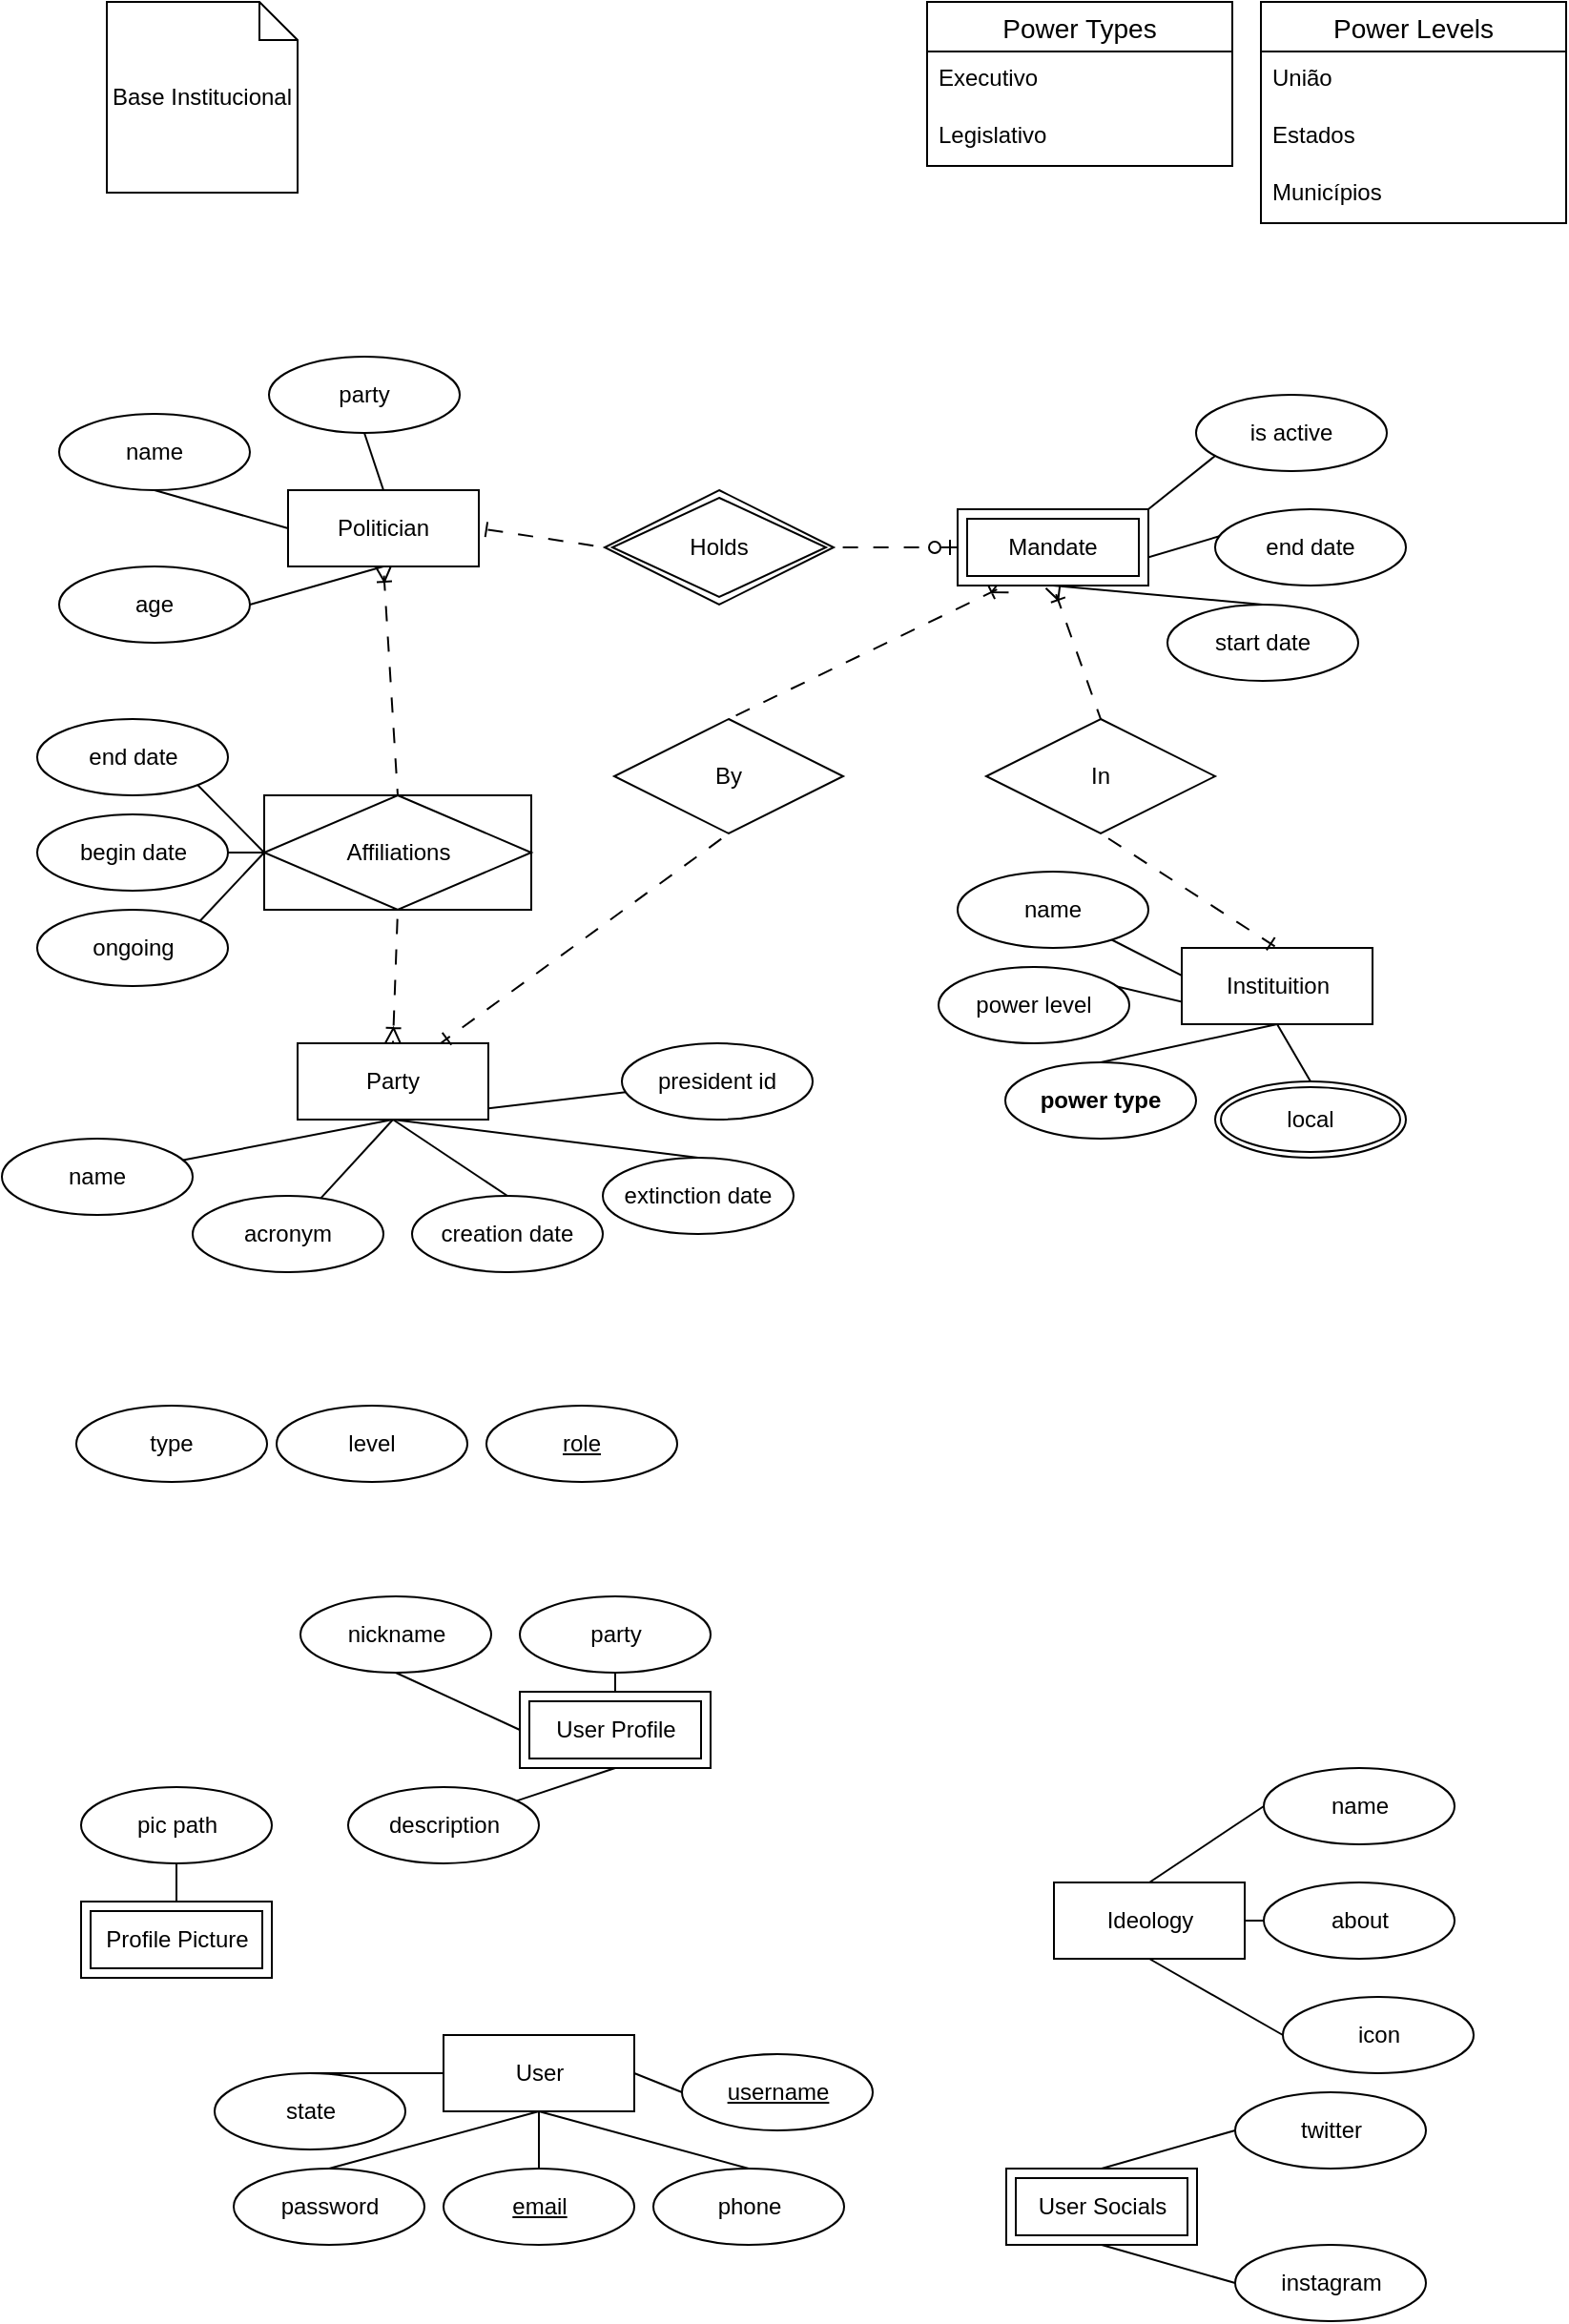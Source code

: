 <mxfile version="28.2.0">
  <diagram name="Page-1" id="10eRcnb0NOjNtRTbrPH-">
    <mxGraphModel dx="1426" dy="827" grid="1" gridSize="10" guides="1" tooltips="1" connect="1" arrows="1" fold="1" page="1" pageScale="1" pageWidth="850" pageHeight="1100" math="0" shadow="0">
      <root>
        <mxCell id="0" />
        <mxCell id="1" parent="0" />
        <mxCell id="NEGzcYJf4fpDSTtJPN1s-57" style="rounded=0;orthogonalLoop=1;jettySize=auto;html=1;exitX=0.5;exitY=0;exitDx=0;exitDy=0;entryX=0.5;entryY=1;entryDx=0;entryDy=0;endArrow=none;endFill=0;" parent="1" source="NEGzcYJf4fpDSTtJPN1s-1" target="NEGzcYJf4fpDSTtJPN1s-56" edge="1">
          <mxGeometry relative="1" as="geometry" />
        </mxCell>
        <mxCell id="NEGzcYJf4fpDSTtJPN1s-59" style="rounded=0;orthogonalLoop=1;jettySize=auto;html=1;exitX=0;exitY=0.5;exitDx=0;exitDy=0;entryX=0.5;entryY=1;entryDx=0;entryDy=0;endArrow=none;endFill=0;" parent="1" source="NEGzcYJf4fpDSTtJPN1s-1" target="NEGzcYJf4fpDSTtJPN1s-58" edge="1">
          <mxGeometry relative="1" as="geometry" />
        </mxCell>
        <mxCell id="NEGzcYJf4fpDSTtJPN1s-61" style="rounded=0;orthogonalLoop=1;jettySize=auto;html=1;exitX=0.5;exitY=1;exitDx=0;exitDy=0;entryX=1;entryY=0.5;entryDx=0;entryDy=0;endArrow=none;endFill=0;" parent="1" source="NEGzcYJf4fpDSTtJPN1s-1" target="NEGzcYJf4fpDSTtJPN1s-60" edge="1">
          <mxGeometry relative="1" as="geometry" />
        </mxCell>
        <mxCell id="76fLXytc2301cG5ZNA_b-33" style="rounded=0;orthogonalLoop=1;jettySize=auto;html=1;exitX=1;exitY=0.5;exitDx=0;exitDy=0;entryX=0;entryY=0.5;entryDx=0;entryDy=0;endArrow=none;endFill=0;startArrow=ERone;startFill=0;flowAnimation=1;" parent="1" source="NEGzcYJf4fpDSTtJPN1s-1" target="76fLXytc2301cG5ZNA_b-32" edge="1">
          <mxGeometry relative="1" as="geometry" />
        </mxCell>
        <mxCell id="XiLmFJNx8s2oZB1LemTh-12" style="rounded=0;orthogonalLoop=1;jettySize=auto;html=1;exitX=0.5;exitY=1;exitDx=0;exitDy=0;entryX=0.5;entryY=0;entryDx=0;entryDy=0;endArrow=none;endFill=0;flowAnimation=1;startArrow=ERoneToMany;startFill=0;" edge="1" parent="1" source="NEGzcYJf4fpDSTtJPN1s-1" target="XiLmFJNx8s2oZB1LemTh-14">
          <mxGeometry relative="1" as="geometry">
            <mxPoint x="231" y="390" as="targetPoint" />
          </mxGeometry>
        </mxCell>
        <mxCell id="NEGzcYJf4fpDSTtJPN1s-1" value="Politician" style="whiteSpace=wrap;html=1;align=center;" parent="1" vertex="1">
          <mxGeometry x="170" y="280" width="100" height="40" as="geometry" />
        </mxCell>
        <mxCell id="NEGzcYJf4fpDSTtJPN1s-28" style="rounded=0;orthogonalLoop=1;jettySize=auto;html=1;exitX=1;exitY=0.5;exitDx=0;exitDy=0;endArrow=none;endFill=0;entryX=0;entryY=0.5;entryDx=0;entryDy=0;" parent="1" source="NEGzcYJf4fpDSTtJPN1s-2" target="NEGzcYJf4fpDSTtJPN1s-29" edge="1">
          <mxGeometry relative="1" as="geometry">
            <mxPoint x="379.066" y="1113.675" as="targetPoint" />
          </mxGeometry>
        </mxCell>
        <mxCell id="NEGzcYJf4fpDSTtJPN1s-2" value="User" style="whiteSpace=wrap;html=1;align=center;" parent="1" vertex="1">
          <mxGeometry x="251.5" y="1090" width="100" height="40" as="geometry" />
        </mxCell>
        <mxCell id="NEGzcYJf4fpDSTtJPN1s-26" style="rounded=0;orthogonalLoop=1;jettySize=auto;html=1;exitX=0;exitY=0.5;exitDx=0;exitDy=0;entryX=0.5;entryY=1;entryDx=0;entryDy=0;endArrow=none;endFill=0;" parent="1" source="NEGzcYJf4fpDSTtJPN1s-31" target="NEGzcYJf4fpDSTtJPN1s-25" edge="1">
          <mxGeometry relative="1" as="geometry">
            <mxPoint x="296.5" y="930" as="sourcePoint" />
          </mxGeometry>
        </mxCell>
        <mxCell id="NEGzcYJf4fpDSTtJPN1s-7" style="rounded=0;orthogonalLoop=1;jettySize=auto;html=1;exitX=0.5;exitY=0;exitDx=0;exitDy=0;entryX=0.5;entryY=1;entryDx=0;entryDy=0;endArrow=none;endFill=0;" parent="1" source="NEGzcYJf4fpDSTtJPN1s-6" target="NEGzcYJf4fpDSTtJPN1s-2" edge="1">
          <mxGeometry relative="1" as="geometry" />
        </mxCell>
        <mxCell id="NEGzcYJf4fpDSTtJPN1s-6" value="password" style="ellipse;whiteSpace=wrap;html=1;align=center;" parent="1" vertex="1">
          <mxGeometry x="141.5" y="1160" width="100" height="40" as="geometry" />
        </mxCell>
        <mxCell id="NEGzcYJf4fpDSTtJPN1s-9" style="rounded=0;orthogonalLoop=1;jettySize=auto;html=1;exitX=0.5;exitY=0;exitDx=0;exitDy=0;endArrow=none;endFill=0;" parent="1" source="NEGzcYJf4fpDSTtJPN1s-10" target="NEGzcYJf4fpDSTtJPN1s-2" edge="1">
          <mxGeometry relative="1" as="geometry">
            <mxPoint x="301.5" y="1160" as="sourcePoint" />
          </mxGeometry>
        </mxCell>
        <mxCell id="NEGzcYJf4fpDSTtJPN1s-10" value="email" style="ellipse;whiteSpace=wrap;html=1;align=center;fontStyle=4;" parent="1" vertex="1">
          <mxGeometry x="251.5" y="1160" width="100" height="40" as="geometry" />
        </mxCell>
        <mxCell id="NEGzcYJf4fpDSTtJPN1s-12" style="rounded=0;orthogonalLoop=1;jettySize=auto;html=1;exitX=0.5;exitY=0;exitDx=0;exitDy=0;entryX=0.5;entryY=1;entryDx=0;entryDy=0;endArrow=none;endFill=0;" parent="1" source="NEGzcYJf4fpDSTtJPN1s-11" target="NEGzcYJf4fpDSTtJPN1s-2" edge="1">
          <mxGeometry relative="1" as="geometry" />
        </mxCell>
        <mxCell id="NEGzcYJf4fpDSTtJPN1s-11" value="phone" style="ellipse;whiteSpace=wrap;html=1;align=center;" parent="1" vertex="1">
          <mxGeometry x="361.5" y="1160" width="100" height="40" as="geometry" />
        </mxCell>
        <mxCell id="NEGzcYJf4fpDSTtJPN1s-15" style="rounded=0;orthogonalLoop=1;jettySize=auto;html=1;exitX=0;exitY=0.5;exitDx=0;exitDy=0;entryX=0.5;entryY=0;entryDx=0;entryDy=0;endArrow=none;endFill=0;" parent="1" source="NEGzcYJf4fpDSTtJPN1s-14" target="NEGzcYJf4fpDSTtJPN1s-17" edge="1">
          <mxGeometry relative="1" as="geometry">
            <mxPoint x="596.5" y="1170" as="targetPoint" />
          </mxGeometry>
        </mxCell>
        <mxCell id="NEGzcYJf4fpDSTtJPN1s-14" value="twitter" style="ellipse;whiteSpace=wrap;html=1;align=center;" parent="1" vertex="1">
          <mxGeometry x="666.5" y="1120" width="100" height="40" as="geometry" />
        </mxCell>
        <mxCell id="NEGzcYJf4fpDSTtJPN1s-16" value="instagram" style="ellipse;whiteSpace=wrap;html=1;align=center;" parent="1" vertex="1">
          <mxGeometry x="666.5" y="1200" width="100" height="40" as="geometry" />
        </mxCell>
        <mxCell id="NEGzcYJf4fpDSTtJPN1s-18" style="rounded=0;orthogonalLoop=1;jettySize=auto;html=1;exitX=0.5;exitY=1;exitDx=0;exitDy=0;entryX=0;entryY=0.5;entryDx=0;entryDy=0;endArrow=none;endFill=0;" parent="1" source="NEGzcYJf4fpDSTtJPN1s-17" target="NEGzcYJf4fpDSTtJPN1s-16" edge="1">
          <mxGeometry relative="1" as="geometry" />
        </mxCell>
        <mxCell id="NEGzcYJf4fpDSTtJPN1s-17" value="User Socials" style="shape=ext;margin=3;double=1;whiteSpace=wrap;html=1;align=center;" parent="1" vertex="1">
          <mxGeometry x="546.5" y="1160" width="100" height="40" as="geometry" />
        </mxCell>
        <mxCell id="NEGzcYJf4fpDSTtJPN1s-22" style="rounded=0;orthogonalLoop=1;jettySize=auto;html=1;exitX=0.5;exitY=0;exitDx=0;exitDy=0;endArrow=none;endFill=0;" parent="1" source="NEGzcYJf4fpDSTtJPN1s-19" target="NEGzcYJf4fpDSTtJPN1s-2" edge="1">
          <mxGeometry relative="1" as="geometry" />
        </mxCell>
        <mxCell id="NEGzcYJf4fpDSTtJPN1s-19" value="state" style="ellipse;whiteSpace=wrap;html=1;align=center;" parent="1" vertex="1">
          <mxGeometry x="131.5" y="1110" width="100" height="40" as="geometry" />
        </mxCell>
        <mxCell id="NEGzcYJf4fpDSTtJPN1s-25" value="nickname" style="ellipse;whiteSpace=wrap;html=1;align=center;" parent="1" vertex="1">
          <mxGeometry x="176.5" y="860" width="100" height="40" as="geometry" />
        </mxCell>
        <mxCell id="NEGzcYJf4fpDSTtJPN1s-29" value="username" style="ellipse;whiteSpace=wrap;html=1;align=center;fontStyle=4;" parent="1" vertex="1">
          <mxGeometry x="376.5" y="1100" width="100" height="40" as="geometry" />
        </mxCell>
        <mxCell id="NEGzcYJf4fpDSTtJPN1s-37" style="rounded=0;orthogonalLoop=1;jettySize=auto;html=1;exitX=0.5;exitY=0;exitDx=0;exitDy=0;entryX=0.5;entryY=1;entryDx=0;entryDy=0;endArrow=none;endFill=0;" parent="1" source="NEGzcYJf4fpDSTtJPN1s-31" target="NEGzcYJf4fpDSTtJPN1s-36" edge="1">
          <mxGeometry relative="1" as="geometry" />
        </mxCell>
        <mxCell id="NEGzcYJf4fpDSTtJPN1s-42" style="rounded=0;orthogonalLoop=1;jettySize=auto;html=1;exitX=0.5;exitY=1;exitDx=0;exitDy=0;endArrow=none;endFill=0;" parent="1" source="NEGzcYJf4fpDSTtJPN1s-31" target="NEGzcYJf4fpDSTtJPN1s-41" edge="1">
          <mxGeometry relative="1" as="geometry" />
        </mxCell>
        <mxCell id="NEGzcYJf4fpDSTtJPN1s-31" value="User Profile" style="shape=ext;margin=3;double=1;whiteSpace=wrap;html=1;align=center;" parent="1" vertex="1">
          <mxGeometry x="291.5" y="910" width="100" height="40" as="geometry" />
        </mxCell>
        <mxCell id="NEGzcYJf4fpDSTtJPN1s-54" style="rounded=0;orthogonalLoop=1;jettySize=auto;html=1;exitX=0.5;exitY=0;exitDx=0;exitDy=0;entryX=0.5;entryY=1;entryDx=0;entryDy=0;endArrow=none;endFill=0;" parent="1" source="NEGzcYJf4fpDSTtJPN1s-34" target="NEGzcYJf4fpDSTtJPN1s-53" edge="1">
          <mxGeometry relative="1" as="geometry" />
        </mxCell>
        <mxCell id="NEGzcYJf4fpDSTtJPN1s-34" value="Profile Picture" style="shape=ext;margin=3;double=1;whiteSpace=wrap;html=1;align=center;" parent="1" vertex="1">
          <mxGeometry x="61.5" y="1020" width="100" height="40" as="geometry" />
        </mxCell>
        <mxCell id="NEGzcYJf4fpDSTtJPN1s-36" value="party" style="ellipse;whiteSpace=wrap;html=1;align=center;" parent="1" vertex="1">
          <mxGeometry x="291.5" y="860" width="100" height="40" as="geometry" />
        </mxCell>
        <mxCell id="NEGzcYJf4fpDSTtJPN1s-41" value="description" style="ellipse;whiteSpace=wrap;html=1;align=center;" parent="1" vertex="1">
          <mxGeometry x="201.5" y="960" width="100" height="40" as="geometry" />
        </mxCell>
        <mxCell id="NEGzcYJf4fpDSTtJPN1s-46" style="rounded=0;orthogonalLoop=1;jettySize=auto;html=1;exitX=0.5;exitY=0;exitDx=0;exitDy=0;entryX=0;entryY=0.5;entryDx=0;entryDy=0;endArrow=none;endFill=0;" parent="1" source="NEGzcYJf4fpDSTtJPN1s-44" target="NEGzcYJf4fpDSTtJPN1s-45" edge="1">
          <mxGeometry relative="1" as="geometry" />
        </mxCell>
        <mxCell id="NEGzcYJf4fpDSTtJPN1s-48" style="rounded=0;orthogonalLoop=1;jettySize=auto;html=1;exitX=1;exitY=0.5;exitDx=0;exitDy=0;entryX=0;entryY=0.5;entryDx=0;entryDy=0;endArrow=none;endFill=0;" parent="1" source="NEGzcYJf4fpDSTtJPN1s-44" target="NEGzcYJf4fpDSTtJPN1s-47" edge="1">
          <mxGeometry relative="1" as="geometry" />
        </mxCell>
        <mxCell id="NEGzcYJf4fpDSTtJPN1s-51" style="rounded=0;orthogonalLoop=1;jettySize=auto;html=1;exitX=0.5;exitY=1;exitDx=0;exitDy=0;entryX=0;entryY=0.5;entryDx=0;entryDy=0;endArrow=none;endFill=0;" parent="1" source="NEGzcYJf4fpDSTtJPN1s-44" target="NEGzcYJf4fpDSTtJPN1s-50" edge="1">
          <mxGeometry relative="1" as="geometry" />
        </mxCell>
        <mxCell id="NEGzcYJf4fpDSTtJPN1s-44" value="&lt;div&gt;Ideology&lt;/div&gt;" style="whiteSpace=wrap;html=1;align=center;" parent="1" vertex="1">
          <mxGeometry x="571.5" y="1010" width="100" height="40" as="geometry" />
        </mxCell>
        <mxCell id="NEGzcYJf4fpDSTtJPN1s-45" value="name" style="ellipse;whiteSpace=wrap;html=1;align=center;" parent="1" vertex="1">
          <mxGeometry x="681.5" y="950" width="100" height="40" as="geometry" />
        </mxCell>
        <mxCell id="NEGzcYJf4fpDSTtJPN1s-47" value="about" style="ellipse;whiteSpace=wrap;html=1;align=center;" parent="1" vertex="1">
          <mxGeometry x="681.5" y="1010" width="100" height="40" as="geometry" />
        </mxCell>
        <mxCell id="NEGzcYJf4fpDSTtJPN1s-50" value="icon" style="ellipse;whiteSpace=wrap;html=1;align=center;" parent="1" vertex="1">
          <mxGeometry x="691.5" y="1070" width="100" height="40" as="geometry" />
        </mxCell>
        <mxCell id="NEGzcYJf4fpDSTtJPN1s-53" value="pic path" style="ellipse;whiteSpace=wrap;html=1;align=center;" parent="1" vertex="1">
          <mxGeometry x="61.5" y="960" width="100" height="40" as="geometry" />
        </mxCell>
        <mxCell id="NEGzcYJf4fpDSTtJPN1s-56" value="party" style="ellipse;whiteSpace=wrap;html=1;align=center;" parent="1" vertex="1">
          <mxGeometry x="160" y="210" width="100" height="40" as="geometry" />
        </mxCell>
        <mxCell id="NEGzcYJf4fpDSTtJPN1s-58" value="name" style="ellipse;whiteSpace=wrap;html=1;align=center;" parent="1" vertex="1">
          <mxGeometry x="50" y="240" width="100" height="40" as="geometry" />
        </mxCell>
        <mxCell id="NEGzcYJf4fpDSTtJPN1s-60" value="age" style="ellipse;whiteSpace=wrap;html=1;align=center;" parent="1" vertex="1">
          <mxGeometry x="50" y="320" width="100" height="40" as="geometry" />
        </mxCell>
        <mxCell id="76fLXytc2301cG5ZNA_b-15" style="rounded=0;orthogonalLoop=1;jettySize=auto;html=1;exitX=0.5;exitY=1;exitDx=0;exitDy=0;endArrow=none;endFill=0;" parent="1" source="NEGzcYJf4fpDSTtJPN1s-69" target="76fLXytc2301cG5ZNA_b-11" edge="1">
          <mxGeometry relative="1" as="geometry" />
        </mxCell>
        <mxCell id="76fLXytc2301cG5ZNA_b-16" style="rounded=0;orthogonalLoop=1;jettySize=auto;html=1;exitX=0.5;exitY=1;exitDx=0;exitDy=0;endArrow=none;endFill=0;" parent="1" source="NEGzcYJf4fpDSTtJPN1s-69" target="76fLXytc2301cG5ZNA_b-12" edge="1">
          <mxGeometry relative="1" as="geometry" />
        </mxCell>
        <mxCell id="76fLXytc2301cG5ZNA_b-17" style="rounded=0;orthogonalLoop=1;jettySize=auto;html=1;exitX=0.5;exitY=1;exitDx=0;exitDy=0;entryX=0.5;entryY=0;entryDx=0;entryDy=0;endArrow=none;endFill=0;" parent="1" source="NEGzcYJf4fpDSTtJPN1s-69" target="76fLXytc2301cG5ZNA_b-13" edge="1">
          <mxGeometry relative="1" as="geometry" />
        </mxCell>
        <mxCell id="76fLXytc2301cG5ZNA_b-18" style="rounded=0;orthogonalLoop=1;jettySize=auto;html=1;exitX=0.5;exitY=1;exitDx=0;exitDy=0;entryX=0.5;entryY=0;entryDx=0;entryDy=0;endArrow=none;endFill=0;" parent="1" source="NEGzcYJf4fpDSTtJPN1s-69" target="76fLXytc2301cG5ZNA_b-14" edge="1">
          <mxGeometry relative="1" as="geometry" />
        </mxCell>
        <mxCell id="76fLXytc2301cG5ZNA_b-20" style="rounded=0;orthogonalLoop=1;jettySize=auto;html=1;exitX=0.5;exitY=1;exitDx=0;exitDy=0;endArrow=none;endFill=0;" parent="1" source="NEGzcYJf4fpDSTtJPN1s-69" target="76fLXytc2301cG5ZNA_b-19" edge="1">
          <mxGeometry relative="1" as="geometry" />
        </mxCell>
        <mxCell id="NEGzcYJf4fpDSTtJPN1s-69" value="Party" style="whiteSpace=wrap;html=1;align=center;" parent="1" vertex="1">
          <mxGeometry x="175" y="570" width="100" height="40" as="geometry" />
        </mxCell>
        <mxCell id="hWvvkmQjGzWoSBslrIGA-9" value="Power Types" style="swimlane;fontStyle=0;childLayout=stackLayout;horizontal=1;startSize=26;horizontalStack=0;resizeParent=1;resizeParentMax=0;resizeLast=0;collapsible=1;marginBottom=0;align=center;fontSize=14;" parent="1" vertex="1">
          <mxGeometry x="505" y="24" width="160" height="86" as="geometry" />
        </mxCell>
        <mxCell id="hWvvkmQjGzWoSBslrIGA-10" value="Executivo" style="text;strokeColor=none;fillColor=none;spacingLeft=4;spacingRight=4;overflow=hidden;rotatable=0;points=[[0,0.5],[1,0.5]];portConstraint=eastwest;fontSize=12;whiteSpace=wrap;html=1;" parent="hWvvkmQjGzWoSBslrIGA-9" vertex="1">
          <mxGeometry y="26" width="160" height="30" as="geometry" />
        </mxCell>
        <mxCell id="hWvvkmQjGzWoSBslrIGA-11" value="Legislativo" style="text;strokeColor=none;fillColor=none;spacingLeft=4;spacingRight=4;overflow=hidden;rotatable=0;points=[[0,0.5],[1,0.5]];portConstraint=eastwest;fontSize=12;whiteSpace=wrap;html=1;" parent="hWvvkmQjGzWoSBslrIGA-9" vertex="1">
          <mxGeometry y="56" width="160" height="30" as="geometry" />
        </mxCell>
        <mxCell id="hWvvkmQjGzWoSBslrIGA-15" value="Base Institucional" style="shape=note;size=20;whiteSpace=wrap;html=1;" parent="1" vertex="1">
          <mxGeometry x="75" y="24" width="100" height="100" as="geometry" />
        </mxCell>
        <mxCell id="hWvvkmQjGzWoSBslrIGA-19" value="Power Levels" style="swimlane;fontStyle=0;childLayout=stackLayout;horizontal=1;startSize=26;horizontalStack=0;resizeParent=1;resizeParentMax=0;resizeLast=0;collapsible=1;marginBottom=0;align=center;fontSize=14;" parent="1" vertex="1">
          <mxGeometry x="680" y="24" width="160" height="116" as="geometry" />
        </mxCell>
        <mxCell id="hWvvkmQjGzWoSBslrIGA-20" value="União" style="text;strokeColor=none;fillColor=none;spacingLeft=4;spacingRight=4;overflow=hidden;rotatable=0;points=[[0,0.5],[1,0.5]];portConstraint=eastwest;fontSize=12;whiteSpace=wrap;html=1;" parent="hWvvkmQjGzWoSBslrIGA-19" vertex="1">
          <mxGeometry y="26" width="160" height="30" as="geometry" />
        </mxCell>
        <mxCell id="hWvvkmQjGzWoSBslrIGA-21" value="Estados" style="text;strokeColor=none;fillColor=none;spacingLeft=4;spacingRight=4;overflow=hidden;rotatable=0;points=[[0,0.5],[1,0.5]];portConstraint=eastwest;fontSize=12;whiteSpace=wrap;html=1;" parent="hWvvkmQjGzWoSBslrIGA-19" vertex="1">
          <mxGeometry y="56" width="160" height="30" as="geometry" />
        </mxCell>
        <mxCell id="hWvvkmQjGzWoSBslrIGA-22" value="Municípios" style="text;strokeColor=none;fillColor=none;spacingLeft=4;spacingRight=4;overflow=hidden;rotatable=0;points=[[0,0.5],[1,0.5]];portConstraint=eastwest;fontSize=12;whiteSpace=wrap;html=1;" parent="hWvvkmQjGzWoSBslrIGA-19" vertex="1">
          <mxGeometry y="86" width="160" height="30" as="geometry" />
        </mxCell>
        <mxCell id="76fLXytc2301cG5ZNA_b-29" style="rounded=0;orthogonalLoop=1;jettySize=auto;html=1;exitX=0.5;exitY=1;exitDx=0;exitDy=0;entryX=0.5;entryY=0;entryDx=0;entryDy=0;endArrow=none;endFill=0;" parent="1" source="76fLXytc2301cG5ZNA_b-31" target="76fLXytc2301cG5ZNA_b-27" edge="1">
          <mxGeometry relative="1" as="geometry">
            <mxPoint x="571" y="330" as="sourcePoint" />
          </mxGeometry>
        </mxCell>
        <mxCell id="hWvvkmQjGzWoSBslrIGA-31" style="rounded=0;orthogonalLoop=1;jettySize=auto;html=1;exitX=0.5;exitY=1;exitDx=0;exitDy=0;endArrow=none;endFill=0;" parent="1" source="hWvvkmQjGzWoSBslrIGA-24" target="hWvvkmQjGzWoSBslrIGA-26" edge="1">
          <mxGeometry relative="1" as="geometry" />
        </mxCell>
        <mxCell id="hWvvkmQjGzWoSBslrIGA-32" style="rounded=0;orthogonalLoop=1;jettySize=auto;html=1;exitX=0.5;exitY=1;exitDx=0;exitDy=0;entryX=0.5;entryY=0;entryDx=0;entryDy=0;endArrow=none;endFill=0;" parent="1" source="hWvvkmQjGzWoSBslrIGA-24" target="hWvvkmQjGzWoSBslrIGA-27" edge="1">
          <mxGeometry relative="1" as="geometry" />
        </mxCell>
        <mxCell id="hWvvkmQjGzWoSBslrIGA-33" style="rounded=0;orthogonalLoop=1;jettySize=auto;html=1;exitX=0.5;exitY=1;exitDx=0;exitDy=0;entryX=0.5;entryY=0;entryDx=0;entryDy=0;endArrow=none;endFill=0;" parent="1" source="hWvvkmQjGzWoSBslrIGA-24" target="hWvvkmQjGzWoSBslrIGA-28" edge="1">
          <mxGeometry relative="1" as="geometry" />
        </mxCell>
        <mxCell id="XiLmFJNx8s2oZB1LemTh-4" style="rounded=0;orthogonalLoop=1;jettySize=auto;html=1;exitX=0.5;exitY=1;exitDx=0;exitDy=0;entryX=0.5;entryY=0;entryDx=0;entryDy=0;endArrow=none;endFill=0;" edge="1" parent="1" source="hWvvkmQjGzWoSBslrIGA-24" target="XiLmFJNx8s2oZB1LemTh-5">
          <mxGeometry relative="1" as="geometry">
            <mxPoint x="871" y="580" as="targetPoint" />
          </mxGeometry>
        </mxCell>
        <mxCell id="hWvvkmQjGzWoSBslrIGA-24" value="Instituition" style="whiteSpace=wrap;html=1;align=center;" parent="1" vertex="1">
          <mxGeometry x="638.5" y="520" width="100" height="40" as="geometry" />
        </mxCell>
        <mxCell id="hWvvkmQjGzWoSBslrIGA-26" value="name" style="ellipse;whiteSpace=wrap;html=1;align=center;" parent="1" vertex="1">
          <mxGeometry x="521" y="480" width="100" height="40" as="geometry" />
        </mxCell>
        <mxCell id="hWvvkmQjGzWoSBslrIGA-27" value="power level" style="ellipse;whiteSpace=wrap;html=1;align=center;" parent="1" vertex="1">
          <mxGeometry x="511" y="530" width="100" height="40" as="geometry" />
        </mxCell>
        <mxCell id="hWvvkmQjGzWoSBslrIGA-28" value="power type" style="ellipse;whiteSpace=wrap;html=1;align=center;fontStyle=1" parent="1" vertex="1">
          <mxGeometry x="546" y="580" width="100" height="40" as="geometry" />
        </mxCell>
        <mxCell id="76fLXytc2301cG5ZNA_b-2" style="rounded=0;orthogonalLoop=1;jettySize=auto;html=1;exitX=0.5;exitY=0;exitDx=0;exitDy=0;entryX=0.5;entryY=1;entryDx=0;entryDy=0;endArrow=none;endFill=0;" parent="1" source="76fLXytc2301cG5ZNA_b-1" target="76fLXytc2301cG5ZNA_b-31" edge="1">
          <mxGeometry relative="1" as="geometry">
            <mxPoint x="571" y="330" as="targetPoint" />
          </mxGeometry>
        </mxCell>
        <mxCell id="76fLXytc2301cG5ZNA_b-1" value="is active" style="ellipse;whiteSpace=wrap;html=1;align=center;" parent="1" vertex="1">
          <mxGeometry x="646" y="230" width="100" height="40" as="geometry" />
        </mxCell>
        <mxCell id="76fLXytc2301cG5ZNA_b-4" style="rounded=0;orthogonalLoop=1;jettySize=auto;html=1;exitX=0.5;exitY=0;exitDx=0;exitDy=0;entryX=0.5;entryY=1;entryDx=0;entryDy=0;endArrow=none;endFill=0;" parent="1" source="76fLXytc2301cG5ZNA_b-3" target="76fLXytc2301cG5ZNA_b-31" edge="1">
          <mxGeometry relative="1" as="geometry">
            <mxPoint x="516" y="360" as="sourcePoint" />
            <mxPoint x="571" y="330" as="targetPoint" />
          </mxGeometry>
        </mxCell>
        <mxCell id="76fLXytc2301cG5ZNA_b-3" value="end date" style="ellipse;whiteSpace=wrap;html=1;align=center;" parent="1" vertex="1">
          <mxGeometry x="656" y="290" width="100" height="40" as="geometry" />
        </mxCell>
        <mxCell id="76fLXytc2301cG5ZNA_b-5" value="type" style="ellipse;whiteSpace=wrap;html=1;align=center;" parent="1" vertex="1">
          <mxGeometry x="59" y="760" width="100" height="40" as="geometry" />
        </mxCell>
        <mxCell id="76fLXytc2301cG5ZNA_b-7" value="level" style="ellipse;whiteSpace=wrap;html=1;align=center;" parent="1" vertex="1">
          <mxGeometry x="164" y="760" width="100" height="40" as="geometry" />
        </mxCell>
        <mxCell id="76fLXytc2301cG5ZNA_b-11" value="name" style="ellipse;whiteSpace=wrap;html=1;align=center;" parent="1" vertex="1">
          <mxGeometry x="20" y="620" width="100" height="40" as="geometry" />
        </mxCell>
        <mxCell id="76fLXytc2301cG5ZNA_b-12" value="acronym" style="ellipse;whiteSpace=wrap;html=1;align=center;" parent="1" vertex="1">
          <mxGeometry x="120" y="650" width="100" height="40" as="geometry" />
        </mxCell>
        <mxCell id="76fLXytc2301cG5ZNA_b-13" value="creation date" style="ellipse;whiteSpace=wrap;html=1;align=center;" parent="1" vertex="1">
          <mxGeometry x="235" y="650" width="100" height="40" as="geometry" />
        </mxCell>
        <mxCell id="76fLXytc2301cG5ZNA_b-14" value="extinction date" style="ellipse;whiteSpace=wrap;html=1;align=center;" parent="1" vertex="1">
          <mxGeometry x="335" y="630" width="100" height="40" as="geometry" />
        </mxCell>
        <mxCell id="76fLXytc2301cG5ZNA_b-19" value="president id" style="ellipse;whiteSpace=wrap;html=1;align=center;" parent="1" vertex="1">
          <mxGeometry x="345" y="570" width="100" height="40" as="geometry" />
        </mxCell>
        <mxCell id="76fLXytc2301cG5ZNA_b-26" value="role" style="ellipse;whiteSpace=wrap;html=1;align=center;fontStyle=4;" parent="1" vertex="1">
          <mxGeometry x="274" y="760" width="100" height="40" as="geometry" />
        </mxCell>
        <mxCell id="76fLXytc2301cG5ZNA_b-27" value="start date" style="ellipse;whiteSpace=wrap;html=1;align=center;" parent="1" vertex="1">
          <mxGeometry x="631" y="340" width="100" height="40" as="geometry" />
        </mxCell>
        <mxCell id="XiLmFJNx8s2oZB1LemTh-1" style="rounded=0;orthogonalLoop=1;jettySize=auto;html=1;exitX=0.5;exitY=1;exitDx=0;exitDy=0;entryX=0.5;entryY=0;entryDx=0;entryDy=0;startArrow=ERoneToMany;startFill=0;endArrow=none;endFill=0;flowAnimation=1;" edge="1" parent="1" source="76fLXytc2301cG5ZNA_b-31" target="76fLXytc2301cG5ZNA_b-35">
          <mxGeometry relative="1" as="geometry" />
        </mxCell>
        <mxCell id="XiLmFJNx8s2oZB1LemTh-8" style="rounded=0;orthogonalLoop=1;jettySize=auto;html=1;exitX=0.25;exitY=1;exitDx=0;exitDy=0;entryX=0.5;entryY=0;entryDx=0;entryDy=0;endArrow=none;endFill=0;flowAnimation=1;startArrow=ERoneToMany;startFill=0;" edge="1" parent="1" source="76fLXytc2301cG5ZNA_b-31" target="XiLmFJNx8s2oZB1LemTh-7">
          <mxGeometry relative="1" as="geometry" />
        </mxCell>
        <mxCell id="76fLXytc2301cG5ZNA_b-31" value="Mandate" style="shape=ext;margin=3;double=1;whiteSpace=wrap;html=1;align=center;" parent="1" vertex="1">
          <mxGeometry x="521" y="290" width="100" height="40" as="geometry" />
        </mxCell>
        <mxCell id="76fLXytc2301cG5ZNA_b-34" style="rounded=0;orthogonalLoop=1;jettySize=auto;html=1;exitX=1;exitY=0.5;exitDx=0;exitDy=0;entryX=0;entryY=0.5;entryDx=0;entryDy=0;endArrow=ERzeroToOne;endFill=0;flowAnimation=1;" parent="1" source="76fLXytc2301cG5ZNA_b-32" target="76fLXytc2301cG5ZNA_b-31" edge="1">
          <mxGeometry relative="1" as="geometry" />
        </mxCell>
        <mxCell id="76fLXytc2301cG5ZNA_b-32" value="Holds" style="shape=rhombus;double=1;perimeter=rhombusPerimeter;whiteSpace=wrap;html=1;align=center;" parent="1" vertex="1">
          <mxGeometry x="336" y="280" width="120" height="60" as="geometry" />
        </mxCell>
        <mxCell id="76fLXytc2301cG5ZNA_b-37" style="rounded=0;orthogonalLoop=1;jettySize=auto;html=1;exitX=0.5;exitY=1;exitDx=0;exitDy=0;entryX=0.5;entryY=0;entryDx=0;entryDy=0;endArrow=ERone;endFill=0;flowAnimation=1;" parent="1" source="76fLXytc2301cG5ZNA_b-35" target="hWvvkmQjGzWoSBslrIGA-24" edge="1">
          <mxGeometry relative="1" as="geometry">
            <mxPoint x="856" y="490" as="sourcePoint" />
          </mxGeometry>
        </mxCell>
        <mxCell id="76fLXytc2301cG5ZNA_b-35" value="In" style="shape=rhombus;perimeter=rhombusPerimeter;whiteSpace=wrap;html=1;align=center;" parent="1" vertex="1">
          <mxGeometry x="536" y="400" width="120" height="60" as="geometry" />
        </mxCell>
        <mxCell id="XiLmFJNx8s2oZB1LemTh-5" value="local" style="ellipse;shape=doubleEllipse;margin=3;whiteSpace=wrap;html=1;align=center;" vertex="1" parent="1">
          <mxGeometry x="656" y="590" width="100" height="40" as="geometry" />
        </mxCell>
        <mxCell id="XiLmFJNx8s2oZB1LemTh-9" style="rounded=0;orthogonalLoop=1;jettySize=auto;html=1;exitX=0.5;exitY=1;exitDx=0;exitDy=0;entryX=0.75;entryY=0;entryDx=0;entryDy=0;endArrow=ERone;endFill=0;flowAnimation=1;" edge="1" parent="1" source="XiLmFJNx8s2oZB1LemTh-7" target="NEGzcYJf4fpDSTtJPN1s-69">
          <mxGeometry relative="1" as="geometry" />
        </mxCell>
        <mxCell id="XiLmFJNx8s2oZB1LemTh-7" value="By" style="shape=rhombus;perimeter=rhombusPerimeter;whiteSpace=wrap;html=1;align=center;" vertex="1" parent="1">
          <mxGeometry x="341" y="400" width="120" height="60" as="geometry" />
        </mxCell>
        <mxCell id="XiLmFJNx8s2oZB1LemTh-13" style="rounded=0;orthogonalLoop=1;jettySize=auto;html=1;exitX=0.5;exitY=1;exitDx=0;exitDy=0;entryX=0.5;entryY=0;entryDx=0;entryDy=0;endArrow=ERoneToMany;endFill=0;flowAnimation=1;" edge="1" parent="1" source="XiLmFJNx8s2oZB1LemTh-14" target="NEGzcYJf4fpDSTtJPN1s-69">
          <mxGeometry relative="1" as="geometry">
            <mxPoint x="231" y="450" as="sourcePoint" />
          </mxGeometry>
        </mxCell>
        <mxCell id="XiLmFJNx8s2oZB1LemTh-21" style="rounded=0;orthogonalLoop=1;jettySize=auto;html=1;exitX=0;exitY=0.5;exitDx=0;exitDy=0;entryX=1;entryY=0;entryDx=0;entryDy=0;endArrow=none;endFill=0;" edge="1" parent="1" source="XiLmFJNx8s2oZB1LemTh-14" target="XiLmFJNx8s2oZB1LemTh-16">
          <mxGeometry relative="1" as="geometry" />
        </mxCell>
        <mxCell id="XiLmFJNx8s2oZB1LemTh-22" style="rounded=0;orthogonalLoop=1;jettySize=auto;html=1;exitX=0;exitY=0.5;exitDx=0;exitDy=0;entryX=1;entryY=0.5;entryDx=0;entryDy=0;endArrow=none;endFill=0;" edge="1" parent="1" source="XiLmFJNx8s2oZB1LemTh-14" target="XiLmFJNx8s2oZB1LemTh-17">
          <mxGeometry relative="1" as="geometry" />
        </mxCell>
        <mxCell id="XiLmFJNx8s2oZB1LemTh-24" style="rounded=0;orthogonalLoop=1;jettySize=auto;html=1;exitX=0;exitY=0.5;exitDx=0;exitDy=0;entryX=0.5;entryY=0;entryDx=0;entryDy=0;endArrow=none;endFill=0;" edge="1" parent="1" source="XiLmFJNx8s2oZB1LemTh-14" target="XiLmFJNx8s2oZB1LemTh-18">
          <mxGeometry relative="1" as="geometry" />
        </mxCell>
        <mxCell id="XiLmFJNx8s2oZB1LemTh-14" value="Affiliations" style="shape=associativeEntity;whiteSpace=wrap;html=1;align=center;" vertex="1" parent="1">
          <mxGeometry x="157.5" y="440" width="140" height="60" as="geometry" />
        </mxCell>
        <mxCell id="XiLmFJNx8s2oZB1LemTh-16" value="ongoing" style="ellipse;whiteSpace=wrap;html=1;align=center;" vertex="1" parent="1">
          <mxGeometry x="38.5" y="500" width="100" height="40" as="geometry" />
        </mxCell>
        <mxCell id="XiLmFJNx8s2oZB1LemTh-17" value="begin date" style="ellipse;whiteSpace=wrap;html=1;align=center;" vertex="1" parent="1">
          <mxGeometry x="38.5" y="450" width="100" height="40" as="geometry" />
        </mxCell>
        <mxCell id="XiLmFJNx8s2oZB1LemTh-18" value="end date" style="ellipse;whiteSpace=wrap;html=1;align=center;" vertex="1" parent="1">
          <mxGeometry x="38.5" y="400" width="100" height="40" as="geometry" />
        </mxCell>
      </root>
    </mxGraphModel>
  </diagram>
</mxfile>
